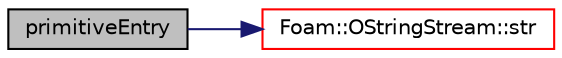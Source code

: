 digraph "primitiveEntry"
{
  bgcolor="transparent";
  edge [fontname="Helvetica",fontsize="10",labelfontname="Helvetica",labelfontsize="10"];
  node [fontname="Helvetica",fontsize="10",shape=record];
  rankdir="LR";
  Node26 [label="primitiveEntry",height=0.2,width=0.4,color="black", fillcolor="grey75", style="filled", fontcolor="black"];
  Node26 -> Node27 [color="midnightblue",fontsize="10",style="solid",fontname="Helvetica"];
  Node27 [label="Foam::OStringStream::str",height=0.2,width=0.4,color="red",URL="$a27409.html#ae403f14d61d9789a749ee28fc10a50a9",tooltip="Return the string. "];
}
